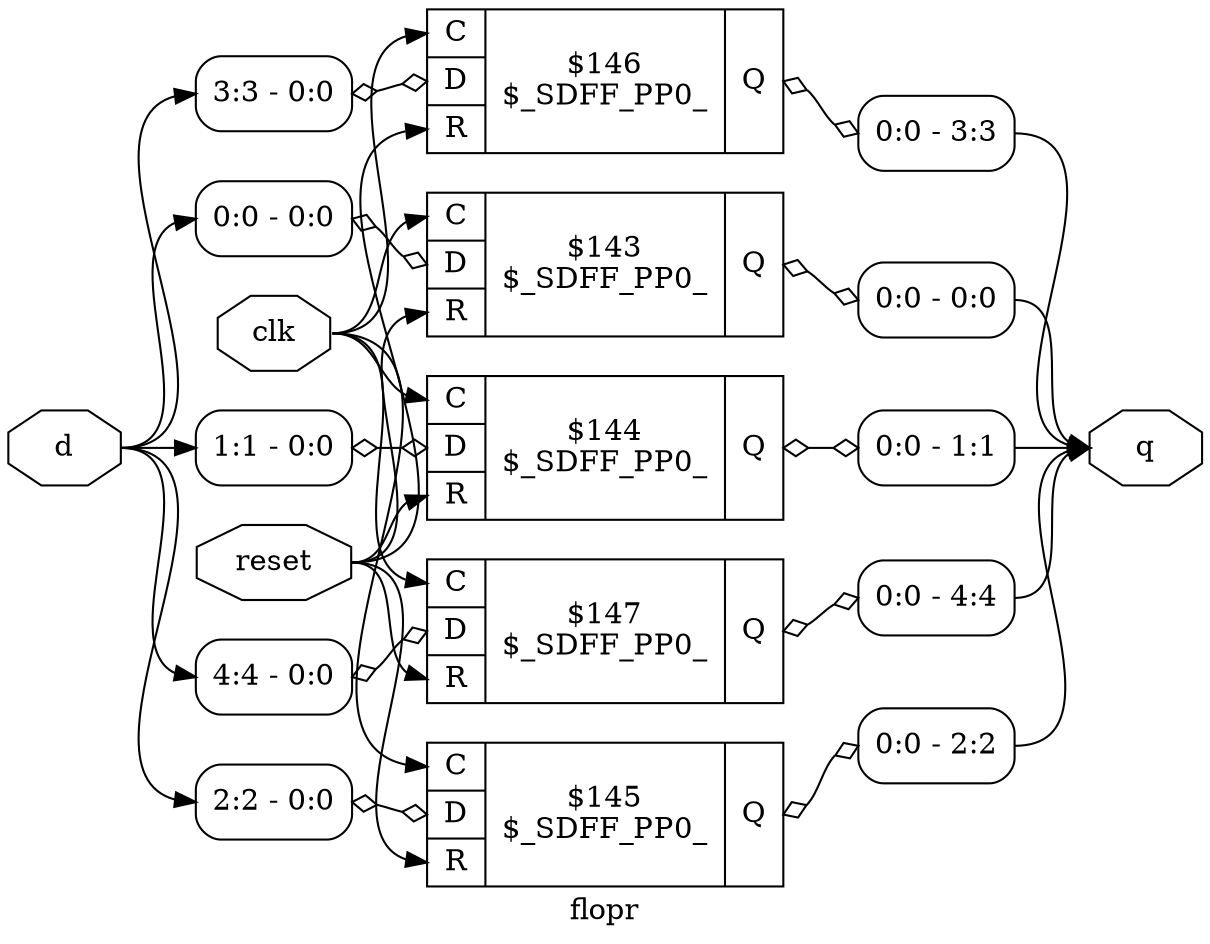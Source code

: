 digraph "flopr" {
label="flopr";
rankdir="LR";
remincross=true;
n1 [ shape=octagon, label="clk", color="black", fontcolor="black" ];
n2 [ shape=octagon, label="d", color="black", fontcolor="black" ];
n3 [ shape=octagon, label="q", color="black", fontcolor="black" ];
n4 [ shape=octagon, label="reset", color="black", fontcolor="black" ];
c9 [ shape=record, label="{{<p5> C|<p6> D|<p7> R}|$143\n$_SDFF_PP0_|{<p8> Q}}" ];
x0 [ shape=record, style=rounded, label="<s0> 0:0 - 0:0 " ];
x0:e -> c9:p6:w [arrowhead=odiamond, arrowtail=odiamond, dir=both, color="black", label=""];
x1 [ shape=record, style=rounded, label="<s0> 0:0 - 0:0 " ];
c9:p8:e -> x1:w [arrowhead=odiamond, arrowtail=odiamond, dir=both, color="black", label=""];
c10 [ shape=record, label="{{<p5> C|<p6> D|<p7> R}|$144\n$_SDFF_PP0_|{<p8> Q}}" ];
x2 [ shape=record, style=rounded, label="<s0> 1:1 - 0:0 " ];
x2:e -> c10:p6:w [arrowhead=odiamond, arrowtail=odiamond, dir=both, color="black", label=""];
x3 [ shape=record, style=rounded, label="<s0> 0:0 - 1:1 " ];
c10:p8:e -> x3:w [arrowhead=odiamond, arrowtail=odiamond, dir=both, color="black", label=""];
c11 [ shape=record, label="{{<p5> C|<p6> D|<p7> R}|$145\n$_SDFF_PP0_|{<p8> Q}}" ];
x4 [ shape=record, style=rounded, label="<s0> 2:2 - 0:0 " ];
x4:e -> c11:p6:w [arrowhead=odiamond, arrowtail=odiamond, dir=both, color="black", label=""];
x5 [ shape=record, style=rounded, label="<s0> 0:0 - 2:2 " ];
c11:p8:e -> x5:w [arrowhead=odiamond, arrowtail=odiamond, dir=both, color="black", label=""];
c12 [ shape=record, label="{{<p5> C|<p6> D|<p7> R}|$146\n$_SDFF_PP0_|{<p8> Q}}" ];
x6 [ shape=record, style=rounded, label="<s0> 3:3 - 0:0 " ];
x6:e -> c12:p6:w [arrowhead=odiamond, arrowtail=odiamond, dir=both, color="black", label=""];
x7 [ shape=record, style=rounded, label="<s0> 0:0 - 3:3 " ];
c12:p8:e -> x7:w [arrowhead=odiamond, arrowtail=odiamond, dir=both, color="black", label=""];
c13 [ shape=record, label="{{<p5> C|<p6> D|<p7> R}|$147\n$_SDFF_PP0_|{<p8> Q}}" ];
x8 [ shape=record, style=rounded, label="<s0> 4:4 - 0:0 " ];
x8:e -> c13:p6:w [arrowhead=odiamond, arrowtail=odiamond, dir=both, color="black", label=""];
x9 [ shape=record, style=rounded, label="<s0> 0:0 - 4:4 " ];
c13:p8:e -> x9:w [arrowhead=odiamond, arrowtail=odiamond, dir=both, color="black", label=""];
n1:e -> c10:p5:w [color="black", label=""];
n1:e -> c11:p5:w [color="black", label=""];
n1:e -> c12:p5:w [color="black", label=""];
n1:e -> c13:p5:w [color="black", label=""];
n1:e -> c9:p5:w [color="black", label=""];
n2:e -> x0:s0:w [color="black", label=""];
n2:e -> x2:s0:w [color="black", label=""];
n2:e -> x4:s0:w [color="black", label=""];
n2:e -> x6:s0:w [color="black", label=""];
n2:e -> x8:s0:w [color="black", label=""];
x1:s0:e -> n3:w [color="black", label=""];
x3:s0:e -> n3:w [color="black", label=""];
x5:s0:e -> n3:w [color="black", label=""];
x7:s0:e -> n3:w [color="black", label=""];
x9:s0:e -> n3:w [color="black", label=""];
n4:e -> c10:p7:w [color="black", label=""];
n4:e -> c11:p7:w [color="black", label=""];
n4:e -> c12:p7:w [color="black", label=""];
n4:e -> c13:p7:w [color="black", label=""];
n4:e -> c9:p7:w [color="black", label=""];
}
digraph "lab2_01" {
label="lab2_01";
rankdir="LR";
remincross=true;
n1 [ shape=diamond, label="a0", color="black", fontcolor="black" ];
n2 [ shape=diamond, label="a1", color="black", fontcolor="black" ];
n3 [ shape=diamond, label="b0", color="black", fontcolor="black" ];
n4 [ shape=diamond, label="b1", color="black", fontcolor="black" ];
n5 [ shape=diamond, label="c0", color="black", fontcolor="black" ];
n6 [ shape=diamond, label="c1", color="black", fontcolor="black" ];
n7 [ shape=octagon, label="clk", color="black", fontcolor="black" ];
n8 [ shape=diamond, label="l0", color="black", fontcolor="black" ];
n9 [ shape=diamond, label="l1", color="black", fontcolor="black" ];
n10 [ shape=octagon, label="la", color="black", fontcolor="black" ];
n11 [ shape=octagon, label="lb", color="black", fontcolor="black" ];
n12 [ shape=octagon, label="lc", color="black", fontcolor="black" ];
n13 [ shape=octagon, label="left", color="black", fontcolor="black" ];
n14 [ shape=diamond, label="r0", color="black", fontcolor="black" ];
n15 [ shape=diamond, label="r1", color="black", fontcolor="black" ];
n16 [ shape=octagon, label="ra", color="black", fontcolor="black" ];
n17 [ shape=octagon, label="rb", color="black", fontcolor="black" ];
n18 [ shape=octagon, label="rc", color="black", fontcolor="black" ];
n19 [ shape=octagon, label="reset", color="black", fontcolor="black" ];
n20 [ shape=octagon, label="right", color="black", fontcolor="black" ];
c23 [ shape=record, label="{{<p7> clk|<p21> d|<p19> reset}|current_state\nflopr|{<p22> q}}" ];
x0 [ shape=record, style=rounded, label="<s4> 0:0 - 4:4 |<s3> 0:0 - 3:3 |<s2> 0:0 - 2:2 |<s1> 0:0 - 1:1 |<s0> 0:0 - 0:0 " ];
x0:e -> c23:p21:w [arrowhead=odiamond, arrowtail=odiamond, dir=both, color="black", style="setlinewidth(3)", label=""];
x1 [ shape=record, style=rounded, label="<s4> 4:4 - 0:0 |<s3> 3:3 - 0:0 |<s2> 2:2 - 0:0 |<s1> 1:1 - 0:0 |<s0> 0:0 - 0:0 " ];
c23:p22:e -> x1:w [arrowhead=odiamond, arrowtail=odiamond, dir=both, color="black", style="setlinewidth(3)", label=""];
c29 [ shape=record, label="{{<p24> a|<p25> b|<p26> c|<p27> l|<p28> r}|decoder\noutput_decoder|{<p10> la|<p11> lb|<p12> lc|<p16> ra|<p17> rb|<p18> rc}}" ];
c32 [ shape=record, label="{{<p1> a0|<p3> b0|<p5> c0|<p30> in_l|<p31> in_r|<p8> l0|<p14> r0}|next_logic\nstate_changer|{<p2> a1|<p4> b1|<p6> c1|<p9> l1|<p15> r1}}" ];
x1:s2:e -> n1:w [color="black", label=""];
n1:e -> c29:p24:w [color="black", label=""];
n1:e -> c32:p1:w [color="black", label=""];
c29:p10:e -> n10:w [color="black", label=""];
c29:p11:e -> n11:w [color="black", label=""];
c29:p12:e -> n12:w [color="black", label=""];
n13:e -> c32:p30:w [color="black", label=""];
x1:s3:e -> n14:w [color="black", label=""];
n14:e -> c29:p28:w [color="black", label=""];
n14:e -> c32:p14:w [color="black", label=""];
c32:p15:e -> n15:w [color="black", label=""];
n15:e -> x0:s3:w [color="black", label=""];
c29:p16:e -> n16:w [color="black", label=""];
c29:p17:e -> n17:w [color="black", label=""];
c29:p18:e -> n18:w [color="black", label=""];
n19:e -> c23:p19:w [color="black", label=""];
c32:p2:e -> n2:w [color="black", label=""];
n2:e -> x0:s2:w [color="black", label=""];
n20:e -> c32:p31:w [color="black", label=""];
x1:s1:e -> n3:w [color="black", label=""];
n3:e -> c29:p25:w [color="black", label=""];
n3:e -> c32:p3:w [color="black", label=""];
c32:p4:e -> n4:w [color="black", label=""];
n4:e -> x0:s1:w [color="black", label=""];
x1:s0:e -> n5:w [color="black", label=""];
n5:e -> c29:p26:w [color="black", label=""];
n5:e -> c32:p5:w [color="black", label=""];
c32:p6:e -> n6:w [color="black", label=""];
n6:e -> x0:s0:w [color="black", label=""];
n7:e -> c23:p7:w [color="black", label=""];
x1:s4:e -> n8:w [color="black", label=""];
n8:e -> c29:p27:w [color="black", label=""];
n8:e -> c32:p8:w [color="black", label=""];
c32:p9:e -> n9:w [color="black", label=""];
n9:e -> x0:s4:w [color="black", label=""];
}
digraph "output_decoder" {
label="output_decoder";
rankdir="LR";
remincross=true;
n4 [ shape=octagon, label="a", color="black", fontcolor="black" ];
n5 [ shape=octagon, label="b", color="black", fontcolor="black" ];
n6 [ shape=octagon, label="c", color="black", fontcolor="black" ];
n7 [ shape=octagon, label="l", color="black", fontcolor="black" ];
n8 [ shape=octagon, label="la", color="black", fontcolor="black" ];
n9 [ shape=octagon, label="lb", color="black", fontcolor="black" ];
n10 [ shape=octagon, label="lc", color="black", fontcolor="black" ];
n11 [ shape=octagon, label="r", color="black", fontcolor="black" ];
n12 [ shape=octagon, label="ra", color="black", fontcolor="black" ];
n13 [ shape=octagon, label="rb", color="black", fontcolor="black" ];
n14 [ shape=octagon, label="rc", color="black", fontcolor="black" ];
c18 [ shape=record, label="{{<p15> A|<p16> B}|$151\n$_NOR_|{<p17> Y}}" ];
c19 [ shape=record, label="{{<p15> A|<p16> B}|$152\n$_ANDNOT_|{<p17> Y}}" ];
c20 [ shape=record, label="{{<p15> A|<p16> B}|$153\n$_ANDNOT_|{<p17> Y}}" ];
c21 [ shape=record, label="{{<p15> A|<p16> B}|$154\n$_NOR_|{<p17> Y}}" ];
c22 [ shape=record, label="{{<p15> A|<p16> B}|$155\n$_ANDNOT_|{<p17> Y}}" ];
c23 [ shape=record, label="{{<p15> A|<p16> B}|$156\n$_AND_|{<p17> Y}}" ];
c24 [ shape=record, label="{{<p15> A|<p16> B}|$157\n$_ANDNOT_|{<p17> Y}}" ];
c25 [ shape=record, label="{{<p15> A|<p16> B}|$158\n$_ANDNOT_|{<p17> Y}}" ];
c26 [ shape=record, label="{{<p15> A|<p16> B}|$159\n$_AND_|{<p17> Y}}" ];
c18:p17:e -> c19:p15:w [color="black", label=""];
c23:p17:e -> n10:w [color="black", label=""];
n11:e -> c24:p15:w [color="black", label=""];
n11:e -> c25:p15:w [color="black", label=""];
n11:e -> c26:p15:w [color="black", label=""];
c24:p17:e -> n12:w [color="black", label=""];
c25:p17:e -> n13:w [color="black", label=""];
c26:p17:e -> n14:w [color="black", label=""];
n2 [ shape=point ];
c19:p17:e -> n2:w [color="black", label=""];
n2:e -> c20:p16:w [color="black", label=""];
n2:e -> c24:p16:w [color="black", label=""];
n3 [ shape=point ];
c21:p17:e -> n3:w [color="black", label=""];
n3:e -> c22:p16:w [color="black", label=""];
n3:e -> c25:p16:w [color="black", label=""];
n4:e -> c18:p16:w [color="black", label=""];
n5:e -> c18:p15:w [color="black", label=""];
n5:e -> c21:p16:w [color="black", label=""];
n6:e -> c19:p16:w [color="black", label=""];
n6:e -> c21:p15:w [color="black", label=""];
n6:e -> c23:p16:w [color="black", label=""];
n6:e -> c26:p16:w [color="black", label=""];
n7:e -> c20:p15:w [color="black", label=""];
n7:e -> c22:p15:w [color="black", label=""];
n7:e -> c23:p15:w [color="black", label=""];
c20:p17:e -> n8:w [color="black", label=""];
c22:p17:e -> n9:w [color="black", label=""];
}
digraph "state_changer" {
label="state_changer";
rankdir="LR";
remincross=true;
n8 [ shape=octagon, label="a0", color="black", fontcolor="black" ];
n9 [ shape=octagon, label="a1", color="black", fontcolor="black" ];
n10 [ shape=octagon, label="b0", color="black", fontcolor="black" ];
n11 [ shape=octagon, label="b1", color="black", fontcolor="black" ];
n12 [ shape=octagon, label="c0", color="black", fontcolor="black" ];
n13 [ shape=octagon, label="c1", color="black", fontcolor="black" ];
n14 [ shape=octagon, label="in_l", color="black", fontcolor="black" ];
n15 [ shape=octagon, label="in_r", color="black", fontcolor="black" ];
n16 [ shape=octagon, label="l0", color="black", fontcolor="black" ];
n17 [ shape=octagon, label="l1", color="black", fontcolor="black" ];
n18 [ shape=octagon, label="r0", color="black", fontcolor="black" ];
n19 [ shape=octagon, label="r1", color="black", fontcolor="black" ];
c23 [ shape=record, label="{{<p20> A|<p21> B}|$161\n$_ANDNOT_|{<p22> Y}}" ];
c24 [ shape=record, label="{{<p20> A|<p21> B}|$162\n$_OR_|{<p22> Y}}" ];
c25 [ shape=record, label="{{<p20> A|<p21> B}|$163\n$_ANDNOT_|{<p22> Y}}" ];
c26 [ shape=record, label="{{<p20> A|<p21> B}|$164\n$_OR_|{<p22> Y}}" ];
c27 [ shape=record, label="{{<p20> A|<p21> B}|$165\n$_ANDNOT_|{<p22> Y}}" ];
c28 [ shape=record, label="{{<p20> A|<p21> B}|$166\n$_ANDNOT_|{<p22> Y}}" ];
c29 [ shape=record, label="{{<p20> A|<p21> B}|$167\n$_OR_|{<p22> Y}}" ];
c30 [ shape=record, label="{{<p20> A|<p21> B}|$168\n$_NOR_|{<p22> Y}}" ];
c31 [ shape=record, label="{{<p20> A|<p21> B}|$169\n$_NOR_|{<p22> Y}}" ];
c32 [ shape=record, label="{{<p20> A|<p21> B}|$170\n$_ANDNOT_|{<p22> Y}}" ];
c33 [ shape=record, label="{{<p20> A|<p21> B}|$171\n$_ANDNOT_|{<p22> Y}}" ];
c34 [ shape=record, label="{{<p20> A|<p21> B}|$172\n$_ANDNOT_|{<p22> Y}}" ];
c23:p22:e -> c26:p21:w [color="black", label=""];
n10:e -> c34:p20:w [color="black", label=""];
c33:p22:e -> n11:w [color="black", label=""];
n12:e -> c23:p21:w [color="black", label=""];
n12:e -> c27:p21:w [color="black", label=""];
c34:p22:e -> n13:w [color="black", label=""];
n14:e -> c25:p20:w [color="black", label=""];
n14:e -> c31:p21:w [color="black", label=""];
n15:e -> c28:p20:w [color="black", label=""];
n15:e -> c31:p20:w [color="black", label=""];
n16:e -> c23:p20:w [color="black", label=""];
n16:e -> c24:p21:w [color="black", label=""];
n16:e -> c30:p21:w [color="black", label=""];
c26:p22:e -> n17:w [color="black", label=""];
n18:e -> c24:p20:w [color="black", label=""];
n18:e -> c27:p20:w [color="black", label=""];
n18:e -> c30:p20:w [color="black", label=""];
c29:p22:e -> n19:w [color="black", label=""];
n2 [ shape=point ];
c24:p22:e -> n2:w [color="black", label=""];
n2:e -> c25:p21:w [color="black", label=""];
n2:e -> c28:p21:w [color="black", label=""];
c25:p22:e -> c26:p20:w [color="black", label=""];
c27:p22:e -> c29:p21:w [color="black", label=""];
c28:p22:e -> c29:p20:w [color="black", label=""];
n6 [ shape=point ];
c30:p22:e -> n6:w [color="black", label=""];
n6:e -> c32:p20:w [color="black", label=""];
n6:e -> c33:p21:w [color="black", label=""];
n6:e -> c34:p21:w [color="black", label=""];
c31:p22:e -> c32:p21:w [color="black", label=""];
n8:e -> c33:p20:w [color="black", label=""];
c32:p22:e -> n9:w [color="black", label=""];
}

